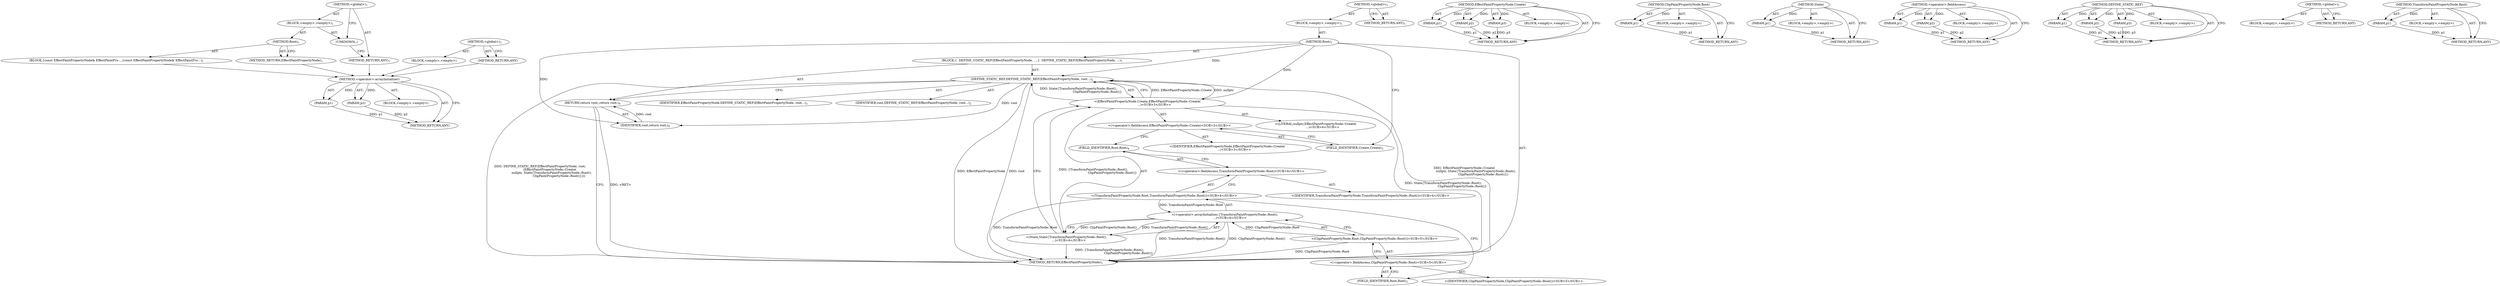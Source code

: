 digraph "&lt;global&gt;" {
vulnerable_70 [label=<(METHOD,&lt;operator&gt;.arrayInitializer)>];
vulnerable_71 [label=<(PARAM,p1)>];
vulnerable_72 [label=<(PARAM,p2)>];
vulnerable_73 [label=<(BLOCK,&lt;empty&gt;,&lt;empty&gt;)>];
vulnerable_74 [label=<(METHOD_RETURN,ANY)>];
vulnerable_6 [label=<(METHOD,&lt;global&gt;)<SUB>1</SUB>>];
vulnerable_7 [label=<(BLOCK,&lt;empty&gt;,&lt;empty&gt;)<SUB>1</SUB>>];
vulnerable_8 [label=<(METHOD,Root)<SUB>1</SUB>>];
vulnerable_9 [label=<(BLOCK,{
  DEFINE_STATIC_REF(EffectPaintPropertyNode, ...,{
  DEFINE_STATIC_REF(EffectPaintPropertyNode, ...)<SUB>1</SUB>>];
vulnerable_10 [label=<(DEFINE_STATIC_REF,DEFINE_STATIC_REF(EffectPaintPropertyNode, root...)<SUB>2</SUB>>];
vulnerable_11 [label=<(IDENTIFIER,EffectPaintPropertyNode,DEFINE_STATIC_REF(EffectPaintPropertyNode, root...)<SUB>2</SUB>>];
vulnerable_12 [label=<(IDENTIFIER,root,DEFINE_STATIC_REF(EffectPaintPropertyNode, root...)<SUB>2</SUB>>];
vulnerable_13 [label="<(EffectPaintPropertyNode.Create,EffectPaintPropertyNode::Create(
              ...)<SUB>3</SUB>>"];
vulnerable_14 [label="<(&lt;operator&gt;.fieldAccess,EffectPaintPropertyNode::Create)<SUB>3</SUB>>"];
vulnerable_15 [label="<(IDENTIFIER,EffectPaintPropertyNode,EffectPaintPropertyNode::Create(
              ...)<SUB>3</SUB>>"];
vulnerable_16 [label=<(FIELD_IDENTIFIER,Create,Create)<SUB>3</SUB>>];
vulnerable_17 [label="<(LITERAL,nullptr,EffectPaintPropertyNode::Create(
              ...)<SUB>4</SUB>>"];
vulnerable_18 [label="<(State,State{TransformPaintPropertyNode::Root(),
     ...)<SUB>4</SUB>>"];
vulnerable_19 [label="<(&lt;operator&gt;.arrayInitializer,{TransformPaintPropertyNode::Root(),
          ...)<SUB>4</SUB>>"];
vulnerable_20 [label="<(TransformPaintPropertyNode.Root,TransformPaintPropertyNode::Root())<SUB>4</SUB>>"];
vulnerable_21 [label="<(&lt;operator&gt;.fieldAccess,TransformPaintPropertyNode::Root)<SUB>4</SUB>>"];
vulnerable_22 [label="<(IDENTIFIER,TransformPaintPropertyNode,TransformPaintPropertyNode::Root())<SUB>4</SUB>>"];
vulnerable_23 [label=<(FIELD_IDENTIFIER,Root,Root)<SUB>4</SUB>>];
vulnerable_24 [label="<(ClipPaintPropertyNode.Root,ClipPaintPropertyNode::Root())<SUB>5</SUB>>"];
vulnerable_25 [label="<(&lt;operator&gt;.fieldAccess,ClipPaintPropertyNode::Root)<SUB>5</SUB>>"];
vulnerable_26 [label="<(IDENTIFIER,ClipPaintPropertyNode,ClipPaintPropertyNode::Root())<SUB>5</SUB>>"];
vulnerable_27 [label=<(FIELD_IDENTIFIER,Root,Root)<SUB>5</SUB>>];
vulnerable_28 [label=<(RETURN,return root;,return root;)<SUB>6</SUB>>];
vulnerable_29 [label=<(IDENTIFIER,root,return root;)<SUB>6</SUB>>];
vulnerable_30 [label=<(METHOD_RETURN,EffectPaintPropertyNode)<SUB>1</SUB>>];
vulnerable_32 [label=<(METHOD_RETURN,ANY)<SUB>1</SUB>>];
vulnerable_55 [label=<(METHOD,EffectPaintPropertyNode.Create)>];
vulnerable_56 [label=<(PARAM,p1)>];
vulnerable_57 [label=<(PARAM,p2)>];
vulnerable_58 [label=<(PARAM,p3)>];
vulnerable_59 [label=<(BLOCK,&lt;empty&gt;,&lt;empty&gt;)>];
vulnerable_60 [label=<(METHOD_RETURN,ANY)>];
vulnerable_79 [label=<(METHOD,ClipPaintPropertyNode.Root)>];
vulnerable_80 [label=<(PARAM,p1)>];
vulnerable_81 [label=<(BLOCK,&lt;empty&gt;,&lt;empty&gt;)>];
vulnerable_82 [label=<(METHOD_RETURN,ANY)>];
vulnerable_66 [label=<(METHOD,State)>];
vulnerable_67 [label=<(PARAM,p1)>];
vulnerable_68 [label=<(BLOCK,&lt;empty&gt;,&lt;empty&gt;)>];
vulnerable_69 [label=<(METHOD_RETURN,ANY)>];
vulnerable_61 [label=<(METHOD,&lt;operator&gt;.fieldAccess)>];
vulnerable_62 [label=<(PARAM,p1)>];
vulnerable_63 [label=<(PARAM,p2)>];
vulnerable_64 [label=<(BLOCK,&lt;empty&gt;,&lt;empty&gt;)>];
vulnerable_65 [label=<(METHOD_RETURN,ANY)>];
vulnerable_49 [label=<(METHOD,DEFINE_STATIC_REF)>];
vulnerable_50 [label=<(PARAM,p1)>];
vulnerable_51 [label=<(PARAM,p2)>];
vulnerable_52 [label=<(PARAM,p3)>];
vulnerable_53 [label=<(BLOCK,&lt;empty&gt;,&lt;empty&gt;)>];
vulnerable_54 [label=<(METHOD_RETURN,ANY)>];
vulnerable_43 [label=<(METHOD,&lt;global&gt;)<SUB>1</SUB>>];
vulnerable_44 [label=<(BLOCK,&lt;empty&gt;,&lt;empty&gt;)>];
vulnerable_45 [label=<(METHOD_RETURN,ANY)>];
vulnerable_75 [label=<(METHOD,TransformPaintPropertyNode.Root)>];
vulnerable_76 [label=<(PARAM,p1)>];
vulnerable_77 [label=<(BLOCK,&lt;empty&gt;,&lt;empty&gt;)>];
vulnerable_78 [label=<(METHOD_RETURN,ANY)>];
fixed_6 [label=<(METHOD,&lt;global&gt;)<SUB>1</SUB>>];
fixed_7 [label=<(BLOCK,&lt;empty&gt;,&lt;empty&gt;)<SUB>1</SUB>>];
fixed_8 [label=<(METHOD,Root)<SUB>1</SUB>>];
fixed_9 [label=<(BLOCK,{
const EffectPaintPropertyNode&amp; EffectPaintPro...,{
const EffectPaintPropertyNode&amp; EffectPaintPro...)<SUB>1</SUB>>];
fixed_10 [label=<(METHOD_RETURN,EffectPaintPropertyNode)<SUB>1</SUB>>];
fixed_12 [label=<(UNKNOWN,,)>];
fixed_13 [label=<(METHOD_RETURN,ANY)<SUB>1</SUB>>];
fixed_22 [label=<(METHOD,&lt;global&gt;)<SUB>1</SUB>>];
fixed_23 [label=<(BLOCK,&lt;empty&gt;,&lt;empty&gt;)>];
fixed_24 [label=<(METHOD_RETURN,ANY)>];
vulnerable_70 -> vulnerable_71  [key=0, label="AST: "];
vulnerable_70 -> vulnerable_71  [key=1, label="DDG: "];
vulnerable_70 -> vulnerable_73  [key=0, label="AST: "];
vulnerable_70 -> vulnerable_72  [key=0, label="AST: "];
vulnerable_70 -> vulnerable_72  [key=1, label="DDG: "];
vulnerable_70 -> vulnerable_74  [key=0, label="AST: "];
vulnerable_70 -> vulnerable_74  [key=1, label="CFG: "];
vulnerable_71 -> vulnerable_74  [key=0, label="DDG: p1"];
vulnerable_72 -> vulnerable_74  [key=0, label="DDG: p2"];
vulnerable_6 -> vulnerable_7  [key=0, label="AST: "];
vulnerable_6 -> vulnerable_32  [key=0, label="AST: "];
vulnerable_6 -> vulnerable_32  [key=1, label="CFG: "];
vulnerable_7 -> vulnerable_8  [key=0, label="AST: "];
vulnerable_8 -> vulnerable_9  [key=0, label="AST: "];
vulnerable_8 -> vulnerable_30  [key=0, label="AST: "];
vulnerable_8 -> vulnerable_16  [key=0, label="CFG: "];
vulnerable_8 -> vulnerable_10  [key=0, label="DDG: "];
vulnerable_8 -> vulnerable_29  [key=0, label="DDG: "];
vulnerable_8 -> vulnerable_13  [key=0, label="DDG: "];
vulnerable_9 -> vulnerable_10  [key=0, label="AST: "];
vulnerable_9 -> vulnerable_28  [key=0, label="AST: "];
vulnerable_10 -> vulnerable_11  [key=0, label="AST: "];
vulnerable_10 -> vulnerable_12  [key=0, label="AST: "];
vulnerable_10 -> vulnerable_13  [key=0, label="AST: "];
vulnerable_10 -> vulnerable_28  [key=0, label="CFG: "];
vulnerable_10 -> vulnerable_30  [key=0, label="DDG: EffectPaintPropertyNode"];
vulnerable_10 -> vulnerable_30  [key=1, label="DDG: root"];
vulnerable_10 -> vulnerable_30  [key=2, label="DDG: EffectPaintPropertyNode::Create(
                        nullptr, State{TransformPaintPropertyNode::Root(),
                                       ClipPaintPropertyNode::Root()})"];
vulnerable_10 -> vulnerable_30  [key=3, label="DDG: DEFINE_STATIC_REF(EffectPaintPropertyNode, root,
                    (EffectPaintPropertyNode::Create(
                        nullptr, State{TransformPaintPropertyNode::Root(),
                                       ClipPaintPropertyNode::Root()})))"];
vulnerable_10 -> vulnerable_29  [key=0, label="DDG: root"];
vulnerable_13 -> vulnerable_14  [key=0, label="AST: "];
vulnerable_13 -> vulnerable_17  [key=0, label="AST: "];
vulnerable_13 -> vulnerable_18  [key=0, label="AST: "];
vulnerable_13 -> vulnerable_10  [key=0, label="CFG: "];
vulnerable_13 -> vulnerable_10  [key=1, label="DDG: EffectPaintPropertyNode::Create"];
vulnerable_13 -> vulnerable_10  [key=2, label="DDG: nullptr"];
vulnerable_13 -> vulnerable_10  [key=3, label="DDG: State{TransformPaintPropertyNode::Root(),
                                       ClipPaintPropertyNode::Root()}"];
vulnerable_13 -> vulnerable_30  [key=0, label="DDG: State{TransformPaintPropertyNode::Root(),
                                       ClipPaintPropertyNode::Root()}"];
vulnerable_14 -> vulnerable_15  [key=0, label="AST: "];
vulnerable_14 -> vulnerable_16  [key=0, label="AST: "];
vulnerable_14 -> vulnerable_23  [key=0, label="CFG: "];
vulnerable_16 -> vulnerable_14  [key=0, label="CFG: "];
vulnerable_18 -> vulnerable_19  [key=0, label="AST: "];
vulnerable_18 -> vulnerable_13  [key=0, label="CFG: "];
vulnerable_18 -> vulnerable_13  [key=1, label="DDG: {TransformPaintPropertyNode::Root(),
                                       ClipPaintPropertyNode::Root()}"];
vulnerable_18 -> vulnerable_30  [key=0, label="DDG: {TransformPaintPropertyNode::Root(),
                                       ClipPaintPropertyNode::Root()}"];
vulnerable_19 -> vulnerable_20  [key=0, label="AST: "];
vulnerable_19 -> vulnerable_24  [key=0, label="AST: "];
vulnerable_19 -> vulnerable_18  [key=0, label="CFG: "];
vulnerable_19 -> vulnerable_18  [key=1, label="DDG: TransformPaintPropertyNode::Root()"];
vulnerable_19 -> vulnerable_18  [key=2, label="DDG: ClipPaintPropertyNode::Root()"];
vulnerable_19 -> vulnerable_30  [key=0, label="DDG: TransformPaintPropertyNode::Root()"];
vulnerable_19 -> vulnerable_30  [key=1, label="DDG: ClipPaintPropertyNode::Root()"];
vulnerable_20 -> vulnerable_21  [key=0, label="AST: "];
vulnerable_20 -> vulnerable_27  [key=0, label="CFG: "];
vulnerable_20 -> vulnerable_30  [key=0, label="DDG: TransformPaintPropertyNode::Root"];
vulnerable_20 -> vulnerable_19  [key=0, label="DDG: TransformPaintPropertyNode::Root"];
vulnerable_21 -> vulnerable_22  [key=0, label="AST: "];
vulnerable_21 -> vulnerable_23  [key=0, label="AST: "];
vulnerable_21 -> vulnerable_20  [key=0, label="CFG: "];
vulnerable_23 -> vulnerable_21  [key=0, label="CFG: "];
vulnerable_24 -> vulnerable_25  [key=0, label="AST: "];
vulnerable_24 -> vulnerable_19  [key=0, label="CFG: "];
vulnerable_24 -> vulnerable_19  [key=1, label="DDG: ClipPaintPropertyNode::Root"];
vulnerable_24 -> vulnerable_30  [key=0, label="DDG: ClipPaintPropertyNode::Root"];
vulnerable_25 -> vulnerable_26  [key=0, label="AST: "];
vulnerable_25 -> vulnerable_27  [key=0, label="AST: "];
vulnerable_25 -> vulnerable_24  [key=0, label="CFG: "];
vulnerable_27 -> vulnerable_25  [key=0, label="CFG: "];
vulnerable_28 -> vulnerable_29  [key=0, label="AST: "];
vulnerable_28 -> vulnerable_30  [key=0, label="CFG: "];
vulnerable_28 -> vulnerable_30  [key=1, label="DDG: &lt;RET&gt;"];
vulnerable_29 -> vulnerable_28  [key=0, label="DDG: root"];
vulnerable_55 -> vulnerable_56  [key=0, label="AST: "];
vulnerable_55 -> vulnerable_56  [key=1, label="DDG: "];
vulnerable_55 -> vulnerable_59  [key=0, label="AST: "];
vulnerable_55 -> vulnerable_57  [key=0, label="AST: "];
vulnerable_55 -> vulnerable_57  [key=1, label="DDG: "];
vulnerable_55 -> vulnerable_60  [key=0, label="AST: "];
vulnerable_55 -> vulnerable_60  [key=1, label="CFG: "];
vulnerable_55 -> vulnerable_58  [key=0, label="AST: "];
vulnerable_55 -> vulnerable_58  [key=1, label="DDG: "];
vulnerable_56 -> vulnerable_60  [key=0, label="DDG: p1"];
vulnerable_57 -> vulnerable_60  [key=0, label="DDG: p2"];
vulnerable_58 -> vulnerable_60  [key=0, label="DDG: p3"];
vulnerable_79 -> vulnerable_80  [key=0, label="AST: "];
vulnerable_79 -> vulnerable_80  [key=1, label="DDG: "];
vulnerable_79 -> vulnerable_81  [key=0, label="AST: "];
vulnerable_79 -> vulnerable_82  [key=0, label="AST: "];
vulnerable_79 -> vulnerable_82  [key=1, label="CFG: "];
vulnerable_80 -> vulnerable_82  [key=0, label="DDG: p1"];
vulnerable_66 -> vulnerable_67  [key=0, label="AST: "];
vulnerable_66 -> vulnerable_67  [key=1, label="DDG: "];
vulnerable_66 -> vulnerable_68  [key=0, label="AST: "];
vulnerable_66 -> vulnerable_69  [key=0, label="AST: "];
vulnerable_66 -> vulnerable_69  [key=1, label="CFG: "];
vulnerable_67 -> vulnerable_69  [key=0, label="DDG: p1"];
vulnerable_61 -> vulnerable_62  [key=0, label="AST: "];
vulnerable_61 -> vulnerable_62  [key=1, label="DDG: "];
vulnerable_61 -> vulnerable_64  [key=0, label="AST: "];
vulnerable_61 -> vulnerable_63  [key=0, label="AST: "];
vulnerable_61 -> vulnerable_63  [key=1, label="DDG: "];
vulnerable_61 -> vulnerable_65  [key=0, label="AST: "];
vulnerable_61 -> vulnerable_65  [key=1, label="CFG: "];
vulnerable_62 -> vulnerable_65  [key=0, label="DDG: p1"];
vulnerable_63 -> vulnerable_65  [key=0, label="DDG: p2"];
vulnerable_49 -> vulnerable_50  [key=0, label="AST: "];
vulnerable_49 -> vulnerable_50  [key=1, label="DDG: "];
vulnerable_49 -> vulnerable_53  [key=0, label="AST: "];
vulnerable_49 -> vulnerable_51  [key=0, label="AST: "];
vulnerable_49 -> vulnerable_51  [key=1, label="DDG: "];
vulnerable_49 -> vulnerable_54  [key=0, label="AST: "];
vulnerable_49 -> vulnerable_54  [key=1, label="CFG: "];
vulnerable_49 -> vulnerable_52  [key=0, label="AST: "];
vulnerable_49 -> vulnerable_52  [key=1, label="DDG: "];
vulnerable_50 -> vulnerable_54  [key=0, label="DDG: p1"];
vulnerable_51 -> vulnerable_54  [key=0, label="DDG: p2"];
vulnerable_52 -> vulnerable_54  [key=0, label="DDG: p3"];
vulnerable_43 -> vulnerable_44  [key=0, label="AST: "];
vulnerable_43 -> vulnerable_45  [key=0, label="AST: "];
vulnerable_43 -> vulnerable_45  [key=1, label="CFG: "];
vulnerable_75 -> vulnerable_76  [key=0, label="AST: "];
vulnerable_75 -> vulnerable_76  [key=1, label="DDG: "];
vulnerable_75 -> vulnerable_77  [key=0, label="AST: "];
vulnerable_75 -> vulnerable_78  [key=0, label="AST: "];
vulnerable_75 -> vulnerable_78  [key=1, label="CFG: "];
vulnerable_76 -> vulnerable_78  [key=0, label="DDG: p1"];
fixed_6 -> fixed_7  [key=0, label="AST: "];
fixed_6 -> fixed_13  [key=0, label="AST: "];
fixed_6 -> fixed_12  [key=0, label="CFG: "];
fixed_7 -> fixed_8  [key=0, label="AST: "];
fixed_7 -> fixed_12  [key=0, label="AST: "];
fixed_8 -> fixed_9  [key=0, label="AST: "];
fixed_8 -> fixed_10  [key=0, label="AST: "];
fixed_8 -> fixed_10  [key=1, label="CFG: "];
fixed_9 -> vulnerable_70  [key=0];
fixed_10 -> vulnerable_70  [key=0];
fixed_12 -> fixed_13  [key=0, label="CFG: "];
fixed_13 -> vulnerable_70  [key=0];
fixed_22 -> fixed_23  [key=0, label="AST: "];
fixed_22 -> fixed_24  [key=0, label="AST: "];
fixed_22 -> fixed_24  [key=1, label="CFG: "];
fixed_23 -> vulnerable_70  [key=0];
fixed_24 -> vulnerable_70  [key=0];
}
